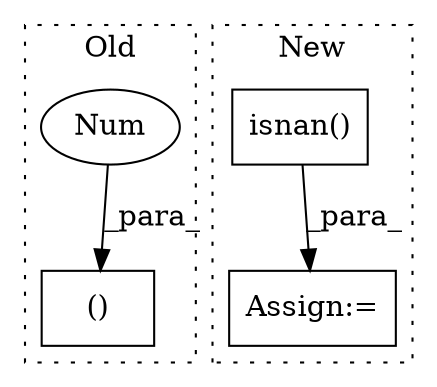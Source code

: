 digraph G {
subgraph cluster0 {
1 [label="()" a="54" s="5742" l="3" shape="box"];
3 [label="Num" a="76" s="5744" l="1" shape="ellipse"];
label = "Old";
style="dotted";
}
subgraph cluster1 {
2 [label="isnan()" a="75" s="5440,5457" l="12,1" shape="box"];
4 [label="Assign:=" a="68" s="5419" l="3" shape="box"];
label = "New";
style="dotted";
}
2 -> 4 [label="_para_"];
3 -> 1 [label="_para_"];
}
